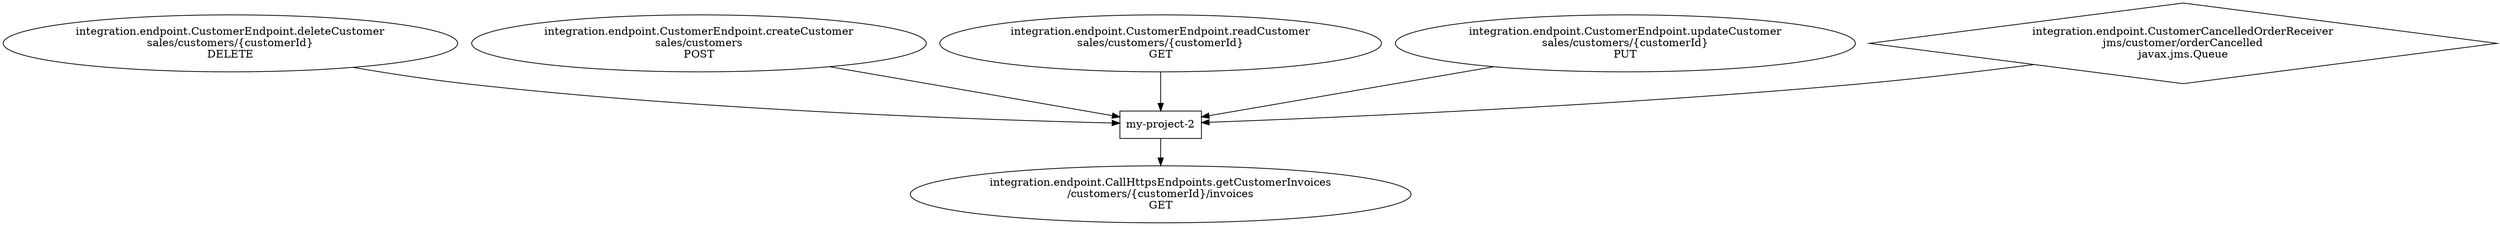 digraph G {
  "application" [label="my-project-2" shape="rectangle"]
  "0" [label="integration.endpoint.CustomerEndpoint.deleteCustomer\nsales/customers/{customerId}\nDELETE" shape="ellipse"]
  "1" [label="integration.endpoint.CustomerEndpoint.createCustomer\nsales/customers\nPOST" shape="ellipse"]
  "2" [label="integration.endpoint.CustomerEndpoint.readCustomer\nsales/customers/{customerId}\nGET" shape="ellipse"]
  "3" [label="integration.endpoint.CustomerEndpoint.updateCustomer\nsales/customers/{customerId}\nPUT" shape="ellipse"]
  "4" [label="integration.endpoint.CallHttpsEndpoints.getCustomerInvoices\n/customers/{customerId}/invoices\nGET" shape="ellipse"]
  "5" [label="integration.endpoint.CustomerCancelledOrderReceiver\njms/customer/orderCancelled\njavax.jms.Queue" shape="diamond"]

  "0" -> "application"
  "1" -> "application"
  "2" -> "application"
  "3" -> "application"
  "application" -> "4"
  "5" -> "application"
}